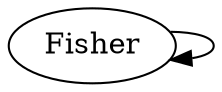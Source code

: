 /* Created by mdot for Matlab */
digraph m2html {
  Fisher -> Fisher;

  Fisher [URL="Fisher.html"];
}